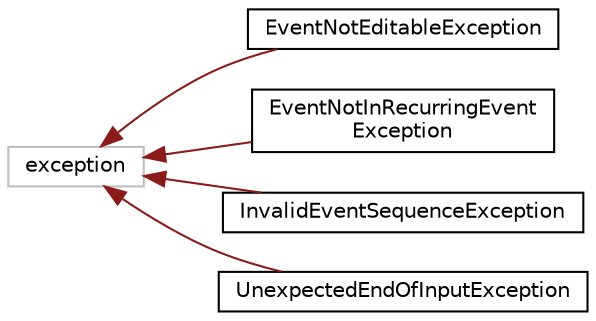 digraph "Graphical Class Hierarchy"
{
 // LATEX_PDF_SIZE
  edge [fontname="Helvetica",fontsize="10",labelfontname="Helvetica",labelfontsize="10"];
  node [fontname="Helvetica",fontsize="10",shape=record];
  rankdir="LR";
  Node5 [label="exception",height=0.2,width=0.4,color="grey75", fillcolor="white", style="filled",tooltip=" "];
  Node5 -> Node0 [dir="back",color="firebrick4",fontsize="10",style="solid",fontname="Helvetica"];
  Node0 [label="EventNotEditableException",height=0.2,width=0.4,color="black", fillcolor="white", style="filled",URL="$class_event_not_editable_exception.html",tooltip=" "];
  Node5 -> Node7 [dir="back",color="firebrick4",fontsize="10",style="solid",fontname="Helvetica"];
  Node7 [label="EventNotInRecurringEvent\lException",height=0.2,width=0.4,color="black", fillcolor="white", style="filled",URL="$class_event_not_in_recurring_event_exception.html",tooltip=" "];
  Node5 -> Node8 [dir="back",color="firebrick4",fontsize="10",style="solid",fontname="Helvetica"];
  Node8 [label="InvalidEventSequenceException",height=0.2,width=0.4,color="black", fillcolor="white", style="filled",URL="$class_invalid_event_sequence_exception.html",tooltip=" "];
  Node5 -> Node9 [dir="back",color="firebrick4",fontsize="10",style="solid",fontname="Helvetica"];
  Node9 [label="UnexpectedEndOfInputException",height=0.2,width=0.4,color="black", fillcolor="white", style="filled",URL="$class_unexpected_end_of_input_exception.html",tooltip=" "];
}
